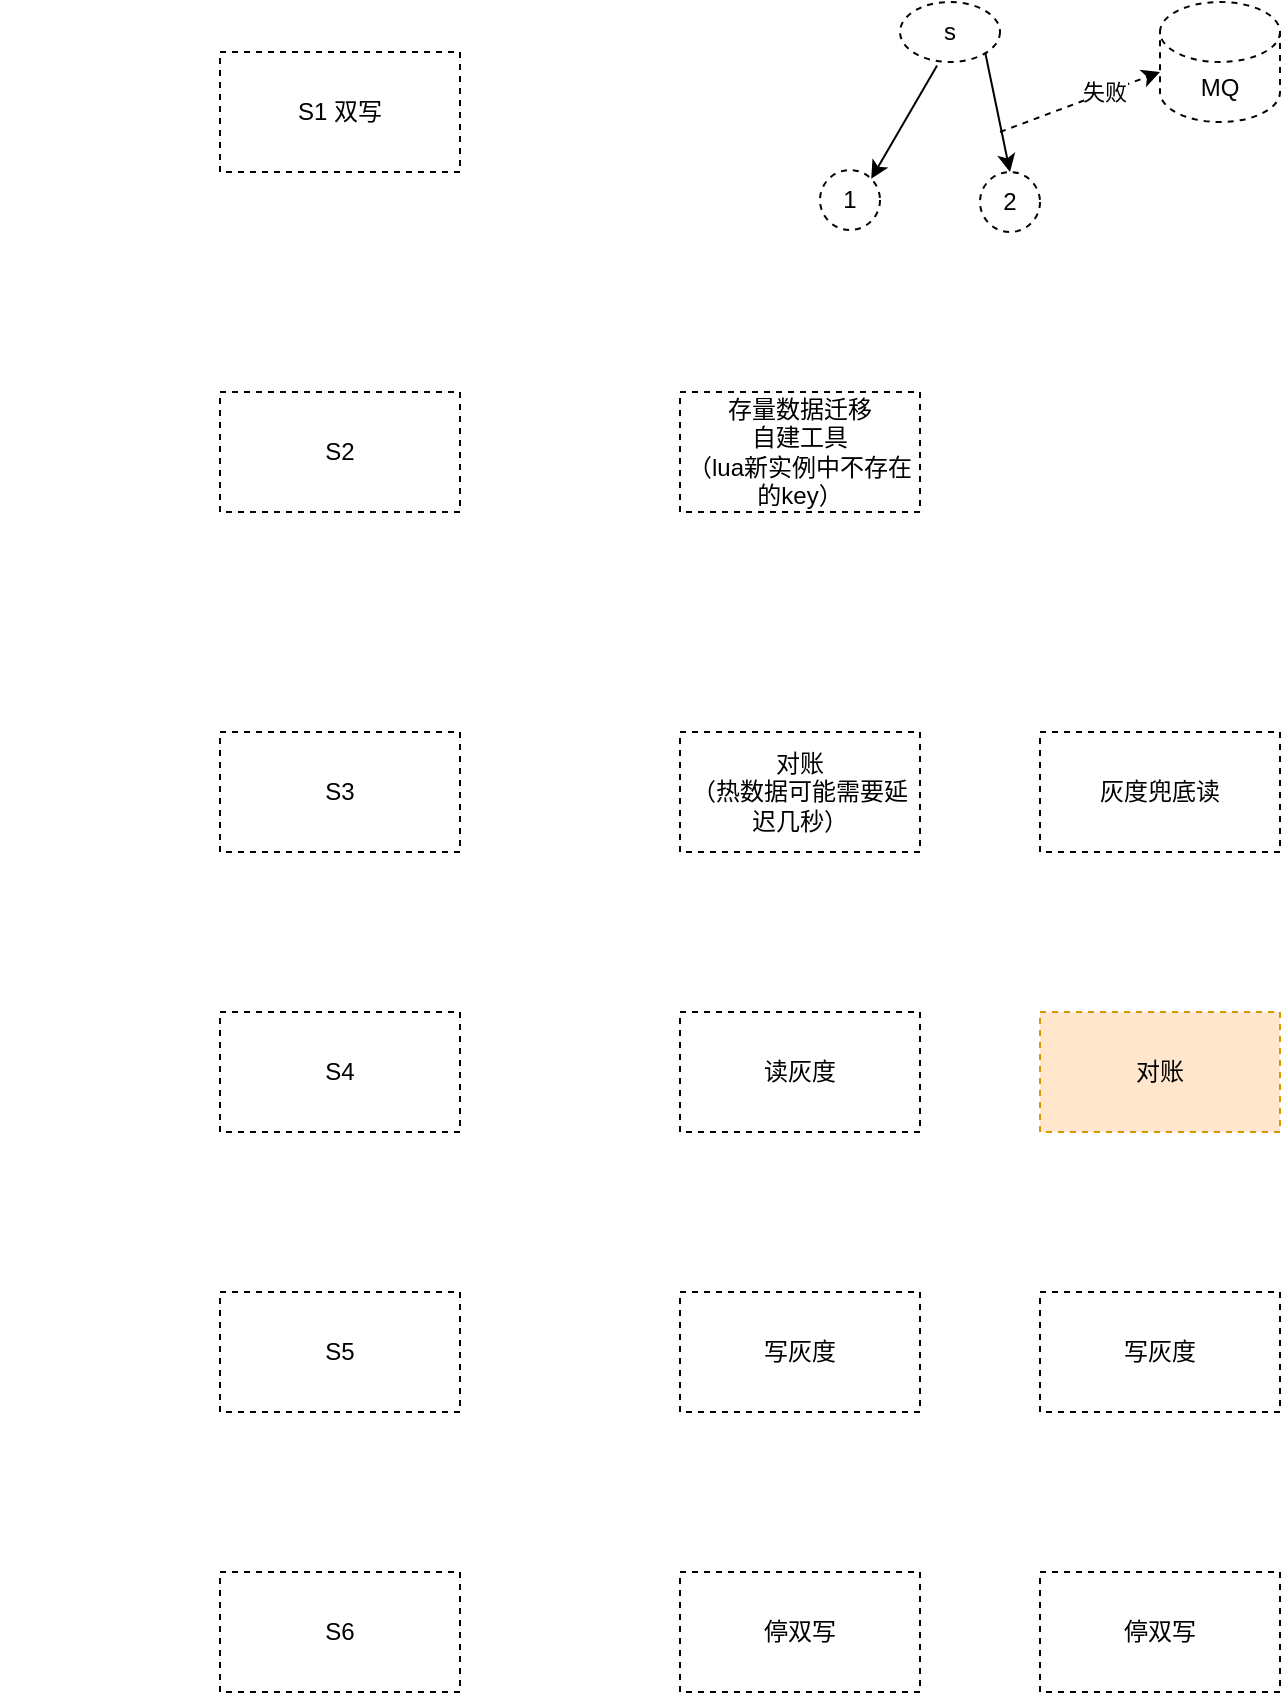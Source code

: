 <mxfile version="20.8.1" type="github">
  <diagram id="jsjYU_Txn0sp7lz1TC-h" name="第 1 页">
    <mxGraphModel dx="2373" dy="-427" grid="1" gridSize="10" guides="1" tooltips="1" connect="1" arrows="1" fold="1" page="1" pageScale="1" pageWidth="827" pageHeight="1169" math="0" shadow="0">
      <root>
        <mxCell id="0" />
        <mxCell id="1" parent="0" />
        <mxCell id="DXR3qiWjVmH9UOqzKoYP-17" value="2" style="ellipse;whiteSpace=wrap;html=1;aspect=fixed;fillColor=none;dashed=1;" parent="1" vertex="1">
          <mxGeometry x="-290" y="1310" width="30" height="30" as="geometry" />
        </mxCell>
        <mxCell id="DXR3qiWjVmH9UOqzKoYP-19" value="" style="rounded=0;whiteSpace=wrap;html=1;fillColor=none;strokeColor=none;dashed=1;" parent="1" vertex="1">
          <mxGeometry x="-780" y="1255" width="120" height="60" as="geometry" />
        </mxCell>
        <mxCell id="DXR3qiWjVmH9UOqzKoYP-21" value="S1 双写" style="rounded=0;whiteSpace=wrap;html=1;dashed=1;fillColor=none;" parent="1" vertex="1">
          <mxGeometry x="-670" y="1250" width="120" height="60" as="geometry" />
        </mxCell>
        <mxCell id="DXR3qiWjVmH9UOqzKoYP-22" value="1" style="ellipse;whiteSpace=wrap;html=1;aspect=fixed;fillColor=none;dashed=1;" parent="1" vertex="1">
          <mxGeometry x="-370" y="1309" width="30" height="30" as="geometry" />
        </mxCell>
        <mxCell id="DXR3qiWjVmH9UOqzKoYP-23" value="s" style="ellipse;whiteSpace=wrap;html=1;dashed=1;fillColor=none;" parent="1" vertex="1">
          <mxGeometry x="-330" y="1225" width="50" height="30" as="geometry" />
        </mxCell>
        <mxCell id="DXR3qiWjVmH9UOqzKoYP-24" value="" style="endArrow=classic;html=1;rounded=0;exitX=0.371;exitY=1.06;exitDx=0;exitDy=0;exitPerimeter=0;entryX=1;entryY=0;entryDx=0;entryDy=0;" parent="1" source="DXR3qiWjVmH9UOqzKoYP-23" target="DXR3qiWjVmH9UOqzKoYP-22" edge="1">
          <mxGeometry width="50" height="50" relative="1" as="geometry">
            <mxPoint x="-40" y="1240" as="sourcePoint" />
            <mxPoint x="10" y="1190" as="targetPoint" />
          </mxGeometry>
        </mxCell>
        <mxCell id="DXR3qiWjVmH9UOqzKoYP-25" value="" style="endArrow=classic;html=1;rounded=0;exitX=1;exitY=1;exitDx=0;exitDy=0;entryX=0.5;entryY=0;entryDx=0;entryDy=0;" parent="1" source="DXR3qiWjVmH9UOqzKoYP-23" target="DXR3qiWjVmH9UOqzKoYP-17" edge="1">
          <mxGeometry width="50" height="50" relative="1" as="geometry">
            <mxPoint x="-40" y="1240" as="sourcePoint" />
            <mxPoint x="10" y="1190" as="targetPoint" />
          </mxGeometry>
        </mxCell>
        <mxCell id="DXR3qiWjVmH9UOqzKoYP-26" value="S2" style="rounded=0;whiteSpace=wrap;html=1;dashed=1;fillColor=none;" parent="1" vertex="1">
          <mxGeometry x="-670" y="1420" width="120" height="60" as="geometry" />
        </mxCell>
        <mxCell id="DXR3qiWjVmH9UOqzKoYP-35" value="存量数据迁移&lt;br&gt;自建工具&lt;br&gt;（lua新实例中不存在的key）" style="rounded=0;whiteSpace=wrap;html=1;dashed=1;fillColor=none;" parent="1" vertex="1">
          <mxGeometry x="-440" y="1420" width="120" height="60" as="geometry" />
        </mxCell>
        <mxCell id="DXR3qiWjVmH9UOqzKoYP-36" value="灰度兜底读" style="rounded=0;whiteSpace=wrap;html=1;dashed=1;fillColor=none;" parent="1" vertex="1">
          <mxGeometry x="-260" y="1590" width="120" height="60" as="geometry" />
        </mxCell>
        <mxCell id="DXR3qiWjVmH9UOqzKoYP-37" value="S3" style="rounded=0;whiteSpace=wrap;html=1;dashed=1;fillColor=none;" parent="1" vertex="1">
          <mxGeometry x="-670" y="1590" width="120" height="60" as="geometry" />
        </mxCell>
        <mxCell id="DXR3qiWjVmH9UOqzKoYP-38" value="对账&lt;br&gt;（热数据可能需要延迟几秒）" style="rounded=0;whiteSpace=wrap;html=1;dashed=1;fillColor=none;" parent="1" vertex="1">
          <mxGeometry x="-440" y="1590" width="120" height="60" as="geometry" />
        </mxCell>
        <mxCell id="DXR3qiWjVmH9UOqzKoYP-39" value="" style="endArrow=classic;html=1;rounded=0;dashed=1;" parent="1" edge="1">
          <mxGeometry width="50" height="50" relative="1" as="geometry">
            <mxPoint x="-280" y="1290" as="sourcePoint" />
            <mxPoint x="-200" y="1260" as="targetPoint" />
          </mxGeometry>
        </mxCell>
        <mxCell id="DXR3qiWjVmH9UOqzKoYP-41" value="失败" style="edgeLabel;html=1;align=center;verticalAlign=middle;resizable=0;points=[];" parent="DXR3qiWjVmH9UOqzKoYP-39" vertex="1" connectable="0">
          <mxGeometry x="0.314" y="1" relative="1" as="geometry">
            <mxPoint as="offset" />
          </mxGeometry>
        </mxCell>
        <mxCell id="DXR3qiWjVmH9UOqzKoYP-40" value="MQ" style="shape=cylinder3;whiteSpace=wrap;html=1;boundedLbl=1;backgroundOutline=1;size=15;dashed=1;fillColor=none;" parent="1" vertex="1">
          <mxGeometry x="-200" y="1225" width="60" height="60" as="geometry" />
        </mxCell>
        <mxCell id="DXR3qiWjVmH9UOqzKoYP-42" value="S4" style="rounded=0;whiteSpace=wrap;html=1;dashed=1;fillColor=none;" parent="1" vertex="1">
          <mxGeometry x="-670" y="1730" width="120" height="60" as="geometry" />
        </mxCell>
        <mxCell id="DXR3qiWjVmH9UOqzKoYP-43" value="读灰度" style="rounded=0;whiteSpace=wrap;html=1;dashed=1;fillColor=none;" parent="1" vertex="1">
          <mxGeometry x="-440" y="1730" width="120" height="60" as="geometry" />
        </mxCell>
        <mxCell id="DXR3qiWjVmH9UOqzKoYP-44" value="写灰度" style="rounded=0;whiteSpace=wrap;html=1;dashed=1;fillColor=none;" parent="1" vertex="1">
          <mxGeometry x="-440" y="1870" width="120" height="60" as="geometry" />
        </mxCell>
        <mxCell id="DXR3qiWjVmH9UOqzKoYP-46" value="S5" style="rounded=0;whiteSpace=wrap;html=1;dashed=1;fillColor=none;" parent="1" vertex="1">
          <mxGeometry x="-670" y="1870" width="120" height="60" as="geometry" />
        </mxCell>
        <mxCell id="DXR3qiWjVmH9UOqzKoYP-48" value="S6" style="rounded=0;whiteSpace=wrap;html=1;dashed=1;fillColor=none;" parent="1" vertex="1">
          <mxGeometry x="-670" y="2010" width="120" height="60" as="geometry" />
        </mxCell>
        <mxCell id="DXR3qiWjVmH9UOqzKoYP-49" value="停双写" style="rounded=0;whiteSpace=wrap;html=1;dashed=1;fillColor=none;" parent="1" vertex="1">
          <mxGeometry x="-440" y="2010" width="120" height="60" as="geometry" />
        </mxCell>
        <mxCell id="DXR3qiWjVmH9UOqzKoYP-51" value="写灰度" style="rounded=0;whiteSpace=wrap;html=1;dashed=1;fillColor=none;" parent="1" vertex="1">
          <mxGeometry x="-260" y="1870" width="120" height="60" as="geometry" />
        </mxCell>
        <mxCell id="DXR3qiWjVmH9UOqzKoYP-52" value="停双写" style="rounded=0;whiteSpace=wrap;html=1;dashed=1;fillColor=none;" parent="1" vertex="1">
          <mxGeometry x="-260" y="2010" width="120" height="60" as="geometry" />
        </mxCell>
        <mxCell id="DXR3qiWjVmH9UOqzKoYP-53" value="对账" style="rounded=0;whiteSpace=wrap;html=1;dashed=1;fillColor=#ffe6cc;strokeColor=#d79b00;" parent="1" vertex="1">
          <mxGeometry x="-260" y="1730" width="120" height="60" as="geometry" />
        </mxCell>
      </root>
    </mxGraphModel>
  </diagram>
</mxfile>
